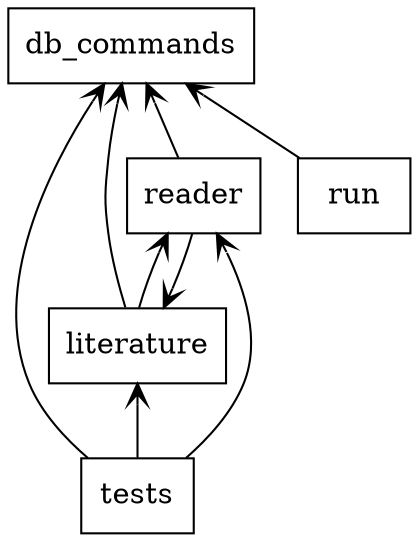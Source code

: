 digraph "packages" {
charset="utf-8"
rankdir=BT
"0" [label="db_commands", shape="box"];
"1" [label="literature", shape="box"];
"2" [label="reader", shape="box"];
"3" [label="run", shape="box"];
"4" [label="tests", shape="box"];
"1" -> "0" [arrowhead="open", arrowtail="none"];
"1" -> "2" [arrowhead="open", arrowtail="none"];
"2" -> "0" [arrowhead="open", arrowtail="none"];
"2" -> "1" [arrowhead="open", arrowtail="none"];
"3" -> "0" [arrowhead="open", arrowtail="none"];
"4" -> "0" [arrowhead="open", arrowtail="none"];
"4" -> "1" [arrowhead="open", arrowtail="none"];
"4" -> "2" [arrowhead="open", arrowtail="none"];
}
